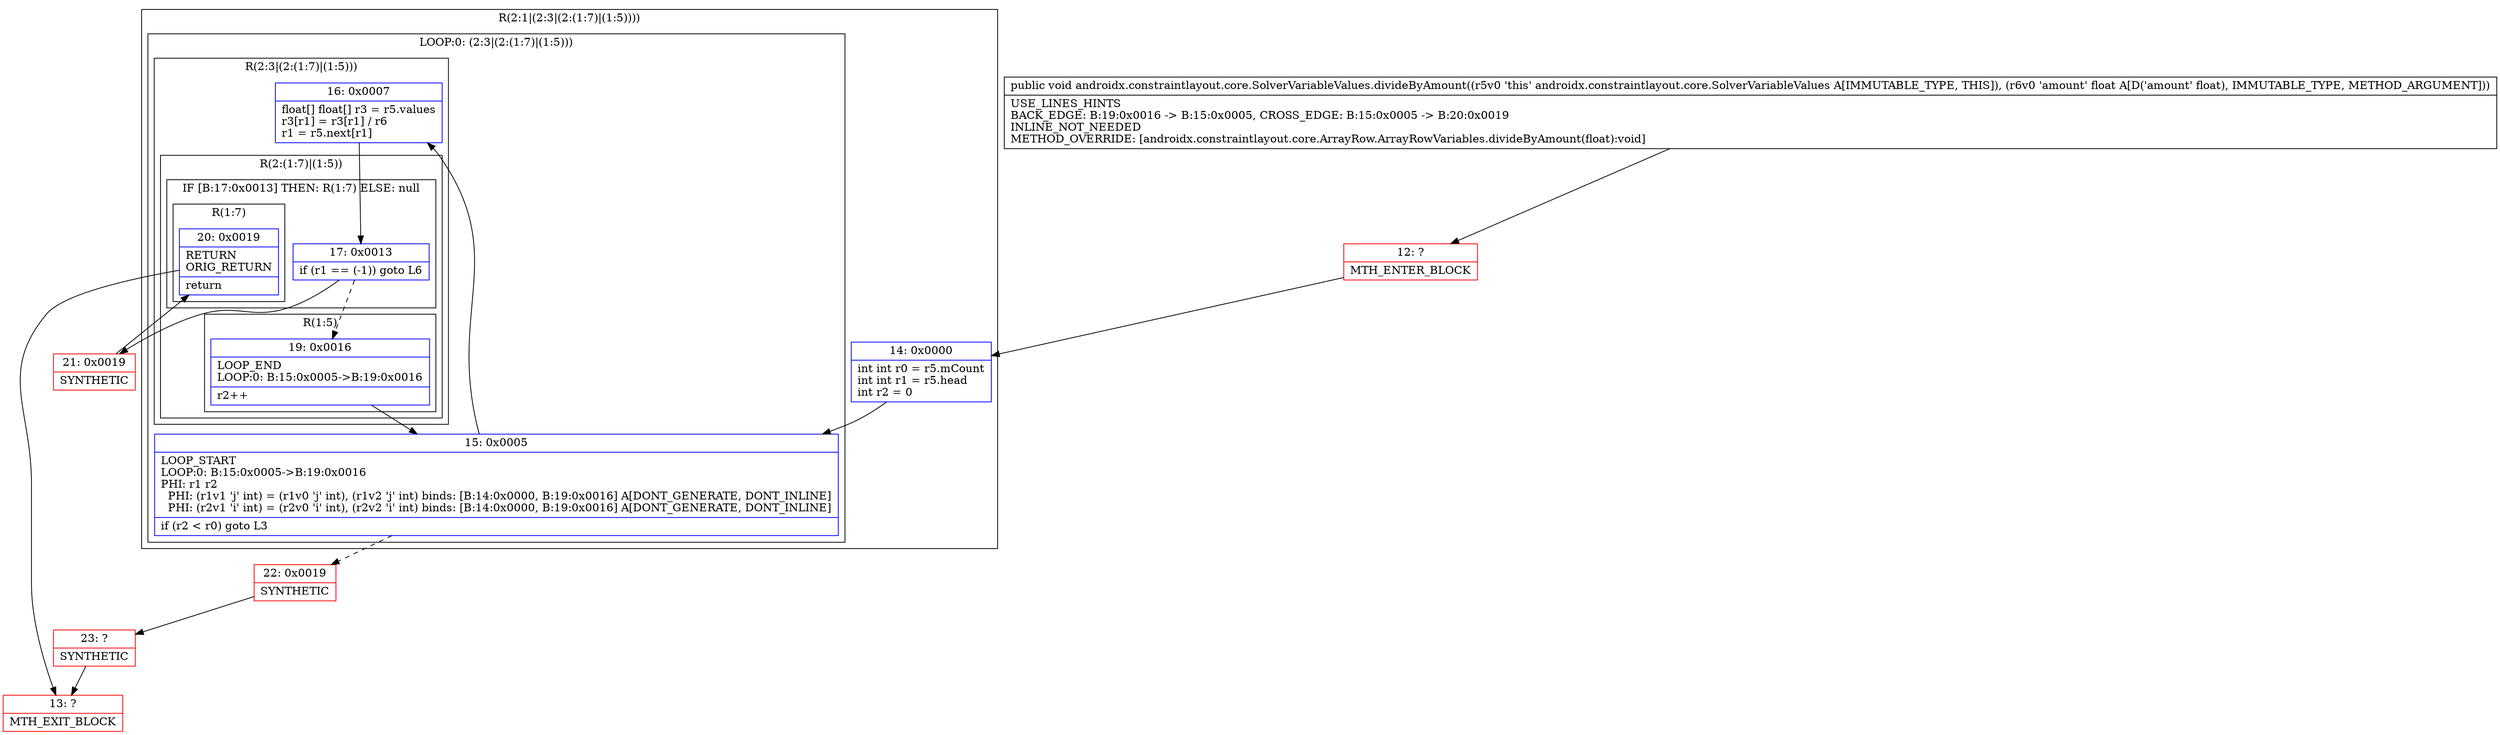 digraph "CFG forandroidx.constraintlayout.core.SolverVariableValues.divideByAmount(F)V" {
subgraph cluster_Region_424576078 {
label = "R(2:1|(2:3|(2:(1:7)|(1:5))))";
node [shape=record,color=blue];
Node_14 [shape=record,label="{14\:\ 0x0000|int int r0 = r5.mCount\lint int r1 = r5.head\lint r2 = 0\l}"];
subgraph cluster_LoopRegion_2088625530 {
label = "LOOP:0: (2:3|(2:(1:7)|(1:5)))";
node [shape=record,color=blue];
Node_15 [shape=record,label="{15\:\ 0x0005|LOOP_START\lLOOP:0: B:15:0x0005\-\>B:19:0x0016\lPHI: r1 r2 \l  PHI: (r1v1 'j' int) = (r1v0 'j' int), (r1v2 'j' int) binds: [B:14:0x0000, B:19:0x0016] A[DONT_GENERATE, DONT_INLINE]\l  PHI: (r2v1 'i' int) = (r2v0 'i' int), (r2v2 'i' int) binds: [B:14:0x0000, B:19:0x0016] A[DONT_GENERATE, DONT_INLINE]\l|if (r2 \< r0) goto L3\l}"];
subgraph cluster_Region_1372455434 {
label = "R(2:3|(2:(1:7)|(1:5)))";
node [shape=record,color=blue];
Node_16 [shape=record,label="{16\:\ 0x0007|float[] float[] r3 = r5.values\lr3[r1] = r3[r1] \/ r6\lr1 = r5.next[r1]\l}"];
subgraph cluster_Region_1362051402 {
label = "R(2:(1:7)|(1:5))";
node [shape=record,color=blue];
subgraph cluster_IfRegion_363892453 {
label = "IF [B:17:0x0013] THEN: R(1:7) ELSE: null";
node [shape=record,color=blue];
Node_17 [shape=record,label="{17\:\ 0x0013|if (r1 == (\-1)) goto L6\l}"];
subgraph cluster_Region_328804894 {
label = "R(1:7)";
node [shape=record,color=blue];
Node_20 [shape=record,label="{20\:\ 0x0019|RETURN\lORIG_RETURN\l|return\l}"];
}
}
subgraph cluster_Region_2016482537 {
label = "R(1:5)";
node [shape=record,color=blue];
Node_19 [shape=record,label="{19\:\ 0x0016|LOOP_END\lLOOP:0: B:15:0x0005\-\>B:19:0x0016\l|r2++\l}"];
}
}
}
}
}
Node_12 [shape=record,color=red,label="{12\:\ ?|MTH_ENTER_BLOCK\l}"];
Node_21 [shape=record,color=red,label="{21\:\ 0x0019|SYNTHETIC\l}"];
Node_13 [shape=record,color=red,label="{13\:\ ?|MTH_EXIT_BLOCK\l}"];
Node_22 [shape=record,color=red,label="{22\:\ 0x0019|SYNTHETIC\l}"];
Node_23 [shape=record,color=red,label="{23\:\ ?|SYNTHETIC\l}"];
MethodNode[shape=record,label="{public void androidx.constraintlayout.core.SolverVariableValues.divideByAmount((r5v0 'this' androidx.constraintlayout.core.SolverVariableValues A[IMMUTABLE_TYPE, THIS]), (r6v0 'amount' float A[D('amount' float), IMMUTABLE_TYPE, METHOD_ARGUMENT]))  | USE_LINES_HINTS\lBACK_EDGE: B:19:0x0016 \-\> B:15:0x0005, CROSS_EDGE: B:15:0x0005 \-\> B:20:0x0019\lINLINE_NOT_NEEDED\lMETHOD_OVERRIDE: [androidx.constraintlayout.core.ArrayRow.ArrayRowVariables.divideByAmount(float):void]\l}"];
MethodNode -> Node_12;Node_14 -> Node_15;
Node_15 -> Node_16;
Node_15 -> Node_22[style=dashed];
Node_16 -> Node_17;
Node_17 -> Node_19[style=dashed];
Node_17 -> Node_21;
Node_20 -> Node_13;
Node_19 -> Node_15;
Node_12 -> Node_14;
Node_21 -> Node_20;
Node_22 -> Node_23;
Node_23 -> Node_13;
}

